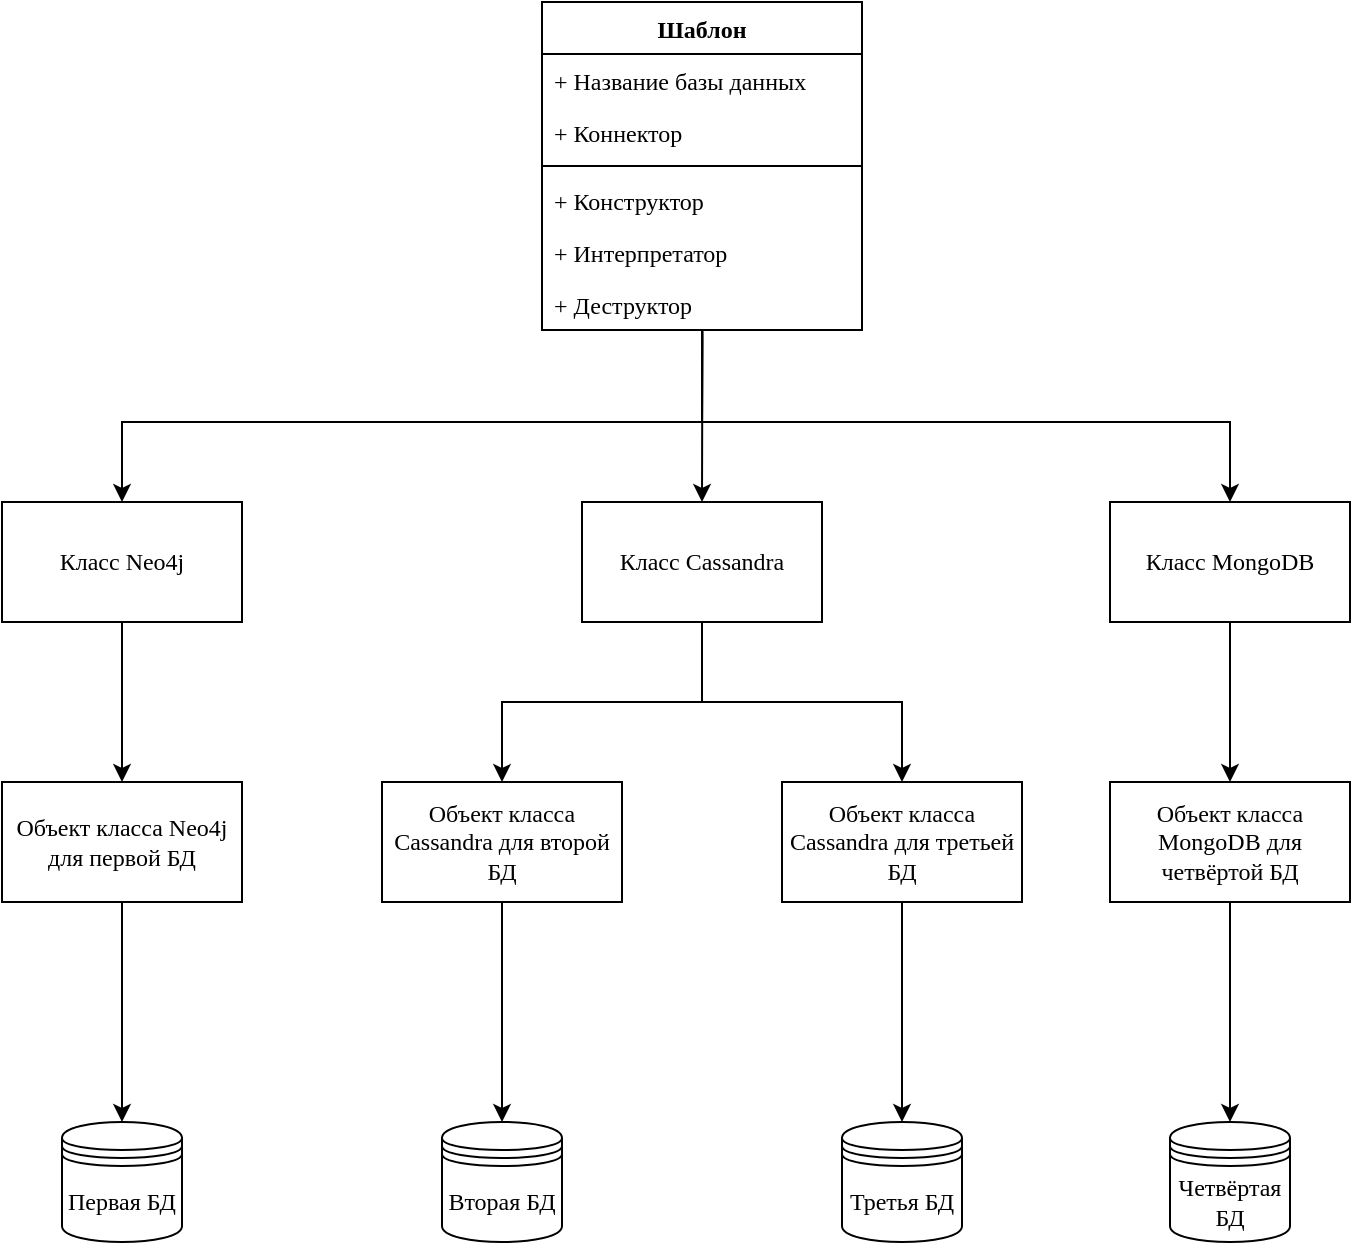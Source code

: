 <mxfile version="18.0.6" type="device"><diagram id="AGj8u7KbWZYXvCy549IO" name="Страница 1"><mxGraphModel dx="986" dy="97" grid="1" gridSize="10" guides="1" tooltips="1" connect="1" arrows="1" fold="1" page="1" pageScale="1" pageWidth="827" pageHeight="1169" math="0" shadow="0"><root><mxCell id="0"/><mxCell id="1" parent="0"/><mxCell id="yjZ2mlWo5bmXuse1FkNr-9" value="&lt;span style=&quot;&quot;&gt;Вторая БД&lt;/span&gt;" style="shape=datastore;whiteSpace=wrap;html=1;fontFamily=Times New Roman;fontSize=12;" parent="1" vertex="1"><mxGeometry x="20" y="710" width="60" height="60" as="geometry"/></mxCell><mxCell id="yjZ2mlWo5bmXuse1FkNr-10" value="&lt;span style=&quot;&quot;&gt;Третья БД&lt;/span&gt;" style="shape=datastore;whiteSpace=wrap;html=1;fontFamily=Times New Roman;fontSize=12;" parent="1" vertex="1"><mxGeometry x="220" y="710" width="60" height="60" as="geometry"/></mxCell><mxCell id="yjZ2mlWo5bmXuse1FkNr-11" value="&lt;span style=&quot;&quot;&gt;Четвёртая БД&lt;/span&gt;" style="shape=datastore;whiteSpace=wrap;html=1;fontFamily=Times New Roman;fontSize=12;" parent="1" vertex="1"><mxGeometry x="384" y="710" width="60" height="60" as="geometry"/></mxCell><mxCell id="yjZ2mlWo5bmXuse1FkNr-30" style="edgeStyle=orthogonalEdgeStyle;rounded=0;orthogonalLoop=1;jettySize=auto;html=1;startArrow=none;startFill=0;fontFamily=Times New Roman;fontSize=12;entryX=0.5;entryY=0;entryDx=0;entryDy=0;exitX=0.501;exitY=0.989;exitDx=0;exitDy=0;exitPerimeter=0;" parent="1" source="ZTrqJtBLc9355WDBKkLT-14" target="yjZ2mlWo5bmXuse1FkNr-27" edge="1"><mxGeometry relative="1" as="geometry"><mxPoint x="215" y="320" as="sourcePoint"/><Array as="points"><mxPoint x="150" y="320"/><mxPoint x="150" y="320"/></Array></mxGeometry></mxCell><mxCell id="yjZ2mlWo5bmXuse1FkNr-31" style="edgeStyle=orthogonalEdgeStyle;rounded=0;orthogonalLoop=1;jettySize=auto;html=1;startArrow=none;startFill=0;fontFamily=Times New Roman;fontSize=12;exitX=0.501;exitY=1.006;exitDx=0;exitDy=0;exitPerimeter=0;" parent="1" source="ZTrqJtBLc9355WDBKkLT-14" target="yjZ2mlWo5bmXuse1FkNr-28" edge="1"><mxGeometry relative="1" as="geometry"><Array as="points"><mxPoint x="150" y="316"/><mxPoint x="150" y="316"/><mxPoint x="150" y="360"/><mxPoint x="414" y="360"/></Array><mxPoint x="215.034" y="320.0" as="sourcePoint"/></mxGeometry></mxCell><mxCell id="yjZ2mlWo5bmXuse1FkNr-32" style="edgeStyle=orthogonalEdgeStyle;rounded=0;orthogonalLoop=1;jettySize=auto;html=1;startArrow=none;startFill=0;fontFamily=Times New Roman;fontSize=12;exitX=0.507;exitY=1.001;exitDx=0;exitDy=0;exitPerimeter=0;" parent="1" source="ZTrqJtBLc9355WDBKkLT-14" target="yjZ2mlWo5bmXuse1FkNr-26" edge="1"><mxGeometry relative="1" as="geometry"><Array as="points"><mxPoint x="150" y="314"/><mxPoint x="150" y="360"/><mxPoint x="-140" y="360"/></Array><mxPoint x="215.034" y="320.0" as="sourcePoint"/></mxGeometry></mxCell><mxCell id="yjZ2mlWo5bmXuse1FkNr-33" style="edgeStyle=orthogonalEdgeStyle;rounded=0;orthogonalLoop=1;jettySize=auto;html=1;startArrow=none;startFill=0;fontFamily=Times New Roman;fontSize=12;exitX=0.5;exitY=1;exitDx=0;exitDy=0;" parent="1" source="ZTrqJtBLc9355WDBKkLT-15" target="yjZ2mlWo5bmXuse1FkNr-29" edge="1"><mxGeometry relative="1" as="geometry"/></mxCell><mxCell id="ZTrqJtBLc9355WDBKkLT-20" style="edgeStyle=orthogonalEdgeStyle;rounded=0;orthogonalLoop=1;jettySize=auto;html=1;startArrow=none;startFill=0;fontFamily=Times New Roman;" edge="1" parent="1" source="yjZ2mlWo5bmXuse1FkNr-26" target="ZTrqJtBLc9355WDBKkLT-15"><mxGeometry relative="1" as="geometry"/></mxCell><mxCell id="yjZ2mlWo5bmXuse1FkNr-26" value="Класс Neo4j" style="rounded=0;whiteSpace=wrap;html=1;fontFamily=Times New Roman;fontSize=12;" parent="1" vertex="1"><mxGeometry x="-200" y="400" width="120" height="60" as="geometry"/></mxCell><mxCell id="yjZ2mlWo5bmXuse1FkNr-34" style="edgeStyle=orthogonalEdgeStyle;rounded=0;orthogonalLoop=1;jettySize=auto;html=1;startArrow=none;startFill=0;fontFamily=Times New Roman;fontSize=12;exitX=0.5;exitY=1;exitDx=0;exitDy=0;" parent="1" source="ZTrqJtBLc9355WDBKkLT-19" target="yjZ2mlWo5bmXuse1FkNr-9" edge="1"><mxGeometry relative="1" as="geometry"/></mxCell><mxCell id="yjZ2mlWo5bmXuse1FkNr-36" style="edgeStyle=orthogonalEdgeStyle;rounded=0;orthogonalLoop=1;jettySize=auto;html=1;startArrow=none;startFill=0;fontFamily=Times New Roman;fontSize=12;exitX=0.5;exitY=1;exitDx=0;exitDy=0;" parent="1" source="ZTrqJtBLc9355WDBKkLT-16" target="yjZ2mlWo5bmXuse1FkNr-10" edge="1"><mxGeometry relative="1" as="geometry"/></mxCell><mxCell id="ZTrqJtBLc9355WDBKkLT-21" style="edgeStyle=orthogonalEdgeStyle;rounded=0;orthogonalLoop=1;jettySize=auto;html=1;entryX=0.5;entryY=0;entryDx=0;entryDy=0;startArrow=none;startFill=0;fontFamily=Times New Roman;" edge="1" parent="1" source="yjZ2mlWo5bmXuse1FkNr-27" target="ZTrqJtBLc9355WDBKkLT-19"><mxGeometry relative="1" as="geometry"/></mxCell><mxCell id="ZTrqJtBLc9355WDBKkLT-22" style="edgeStyle=orthogonalEdgeStyle;rounded=0;orthogonalLoop=1;jettySize=auto;html=1;startArrow=none;startFill=0;exitX=0.5;exitY=1;exitDx=0;exitDy=0;fontFamily=Times New Roman;" edge="1" parent="1" source="yjZ2mlWo5bmXuse1FkNr-27" target="ZTrqJtBLc9355WDBKkLT-16"><mxGeometry relative="1" as="geometry"><Array as="points"><mxPoint x="150" y="500"/><mxPoint x="250" y="500"/></Array></mxGeometry></mxCell><mxCell id="yjZ2mlWo5bmXuse1FkNr-27" value="&lt;span style=&quot;&quot;&gt;Класс Cassandra&lt;/span&gt;" style="rounded=0;whiteSpace=wrap;html=1;fontFamily=Times New Roman;fontSize=12;" parent="1" vertex="1"><mxGeometry x="90" y="400" width="120" height="60" as="geometry"/></mxCell><mxCell id="yjZ2mlWo5bmXuse1FkNr-37" style="edgeStyle=orthogonalEdgeStyle;rounded=0;orthogonalLoop=1;jettySize=auto;html=1;entryX=0.5;entryY=0;entryDx=0;entryDy=0;startArrow=none;startFill=0;fontFamily=Times New Roman;fontSize=12;" parent="1" source="ZTrqJtBLc9355WDBKkLT-17" target="yjZ2mlWo5bmXuse1FkNr-11" edge="1"><mxGeometry relative="1" as="geometry"/></mxCell><mxCell id="ZTrqJtBLc9355WDBKkLT-23" style="edgeStyle=orthogonalEdgeStyle;rounded=0;orthogonalLoop=1;jettySize=auto;html=1;startArrow=none;startFill=0;fontFamily=Times New Roman;" edge="1" parent="1" source="yjZ2mlWo5bmXuse1FkNr-28" target="ZTrqJtBLc9355WDBKkLT-17"><mxGeometry relative="1" as="geometry"/></mxCell><mxCell id="yjZ2mlWo5bmXuse1FkNr-28" value="&lt;span style=&quot;&quot;&gt;Класс MongoDB&lt;/span&gt;" style="rounded=0;whiteSpace=wrap;html=1;fontFamily=Times New Roman;fontSize=12;" parent="1" vertex="1"><mxGeometry x="354" y="400" width="120" height="60" as="geometry"/></mxCell><mxCell id="yjZ2mlWo5bmXuse1FkNr-29" value="Первая БД" style="shape=datastore;whiteSpace=wrap;html=1;fontFamily=Times New Roman;fontSize=12;" parent="1" vertex="1"><mxGeometry x="-170" y="710" width="60" height="60" as="geometry"/></mxCell><mxCell id="ZTrqJtBLc9355WDBKkLT-1" value="Шаблон" style="swimlane;fontStyle=1;align=center;verticalAlign=top;childLayout=stackLayout;horizontal=1;startSize=26;horizontalStack=0;resizeParent=1;resizeParentMax=0;resizeLast=0;collapsible=1;marginBottom=0;fontFamily=Times New Roman;" vertex="1" parent="1"><mxGeometry x="70" y="150" width="160" height="164" as="geometry"/></mxCell><mxCell id="ZTrqJtBLc9355WDBKkLT-2" value="+ Название базы данных" style="text;strokeColor=none;fillColor=none;align=left;verticalAlign=top;spacingLeft=4;spacingRight=4;overflow=hidden;rotatable=0;points=[[0,0.5],[1,0.5]];portConstraint=eastwest;fontFamily=Times New Roman;" vertex="1" parent="ZTrqJtBLc9355WDBKkLT-1"><mxGeometry y="26" width="160" height="26" as="geometry"/></mxCell><mxCell id="ZTrqJtBLc9355WDBKkLT-6" value="+ Коннектор" style="text;strokeColor=none;fillColor=none;align=left;verticalAlign=top;spacingLeft=4;spacingRight=4;overflow=hidden;rotatable=0;points=[[0,0.5],[1,0.5]];portConstraint=eastwest;fontFamily=Times New Roman;" vertex="1" parent="ZTrqJtBLc9355WDBKkLT-1"><mxGeometry y="52" width="160" height="26" as="geometry"/></mxCell><mxCell id="ZTrqJtBLc9355WDBKkLT-3" value="" style="line;strokeWidth=1;fillColor=none;align=left;verticalAlign=middle;spacingTop=-1;spacingLeft=3;spacingRight=3;rotatable=0;labelPosition=right;points=[];portConstraint=eastwest;fontFamily=Times New Roman;" vertex="1" parent="ZTrqJtBLc9355WDBKkLT-1"><mxGeometry y="78" width="160" height="8" as="geometry"/></mxCell><mxCell id="ZTrqJtBLc9355WDBKkLT-4" value="+ Конструктор" style="text;strokeColor=none;fillColor=none;align=left;verticalAlign=top;spacingLeft=4;spacingRight=4;overflow=hidden;rotatable=0;points=[[0,0.5],[1,0.5]];portConstraint=eastwest;fontFamily=Times New Roman;" vertex="1" parent="ZTrqJtBLc9355WDBKkLT-1"><mxGeometry y="86" width="160" height="26" as="geometry"/></mxCell><mxCell id="ZTrqJtBLc9355WDBKkLT-7" value="+ Интерпретатор" style="text;strokeColor=none;fillColor=none;align=left;verticalAlign=top;spacingLeft=4;spacingRight=4;overflow=hidden;rotatable=0;points=[[0,0.5],[1,0.5]];portConstraint=eastwest;fontFamily=Times New Roman;" vertex="1" parent="ZTrqJtBLc9355WDBKkLT-1"><mxGeometry y="112" width="160" height="26" as="geometry"/></mxCell><mxCell id="ZTrqJtBLc9355WDBKkLT-14" value="+ Деструктор" style="text;strokeColor=none;fillColor=none;align=left;verticalAlign=top;spacingLeft=4;spacingRight=4;overflow=hidden;rotatable=0;points=[[0,0.5],[1,0.5]];portConstraint=eastwest;fontFamily=Times New Roman;" vertex="1" parent="ZTrqJtBLc9355WDBKkLT-1"><mxGeometry y="138" width="160" height="26" as="geometry"/></mxCell><mxCell id="ZTrqJtBLc9355WDBKkLT-15" value="Объект класса Neo4j для первой БД" style="rounded=0;whiteSpace=wrap;html=1;fontFamily=Times New Roman;" vertex="1" parent="1"><mxGeometry x="-200" y="540" width="120" height="60" as="geometry"/></mxCell><mxCell id="ZTrqJtBLc9355WDBKkLT-16" value="Объект класса Cassandra для третьей БД" style="rounded=0;whiteSpace=wrap;html=1;fontFamily=Times New Roman;" vertex="1" parent="1"><mxGeometry x="190" y="540" width="120" height="60" as="geometry"/></mxCell><mxCell id="ZTrqJtBLc9355WDBKkLT-17" value="Объект класса MongoDB для четвёртой БД" style="rounded=0;whiteSpace=wrap;html=1;fontFamily=Times New Roman;" vertex="1" parent="1"><mxGeometry x="354" y="540" width="120" height="60" as="geometry"/></mxCell><mxCell id="ZTrqJtBLc9355WDBKkLT-19" value="Объект класса Cassandra для второй БД" style="rounded=0;whiteSpace=wrap;html=1;fontFamily=Times New Roman;" vertex="1" parent="1"><mxGeometry x="-10" y="540" width="120" height="60" as="geometry"/></mxCell></root></mxGraphModel></diagram></mxfile>